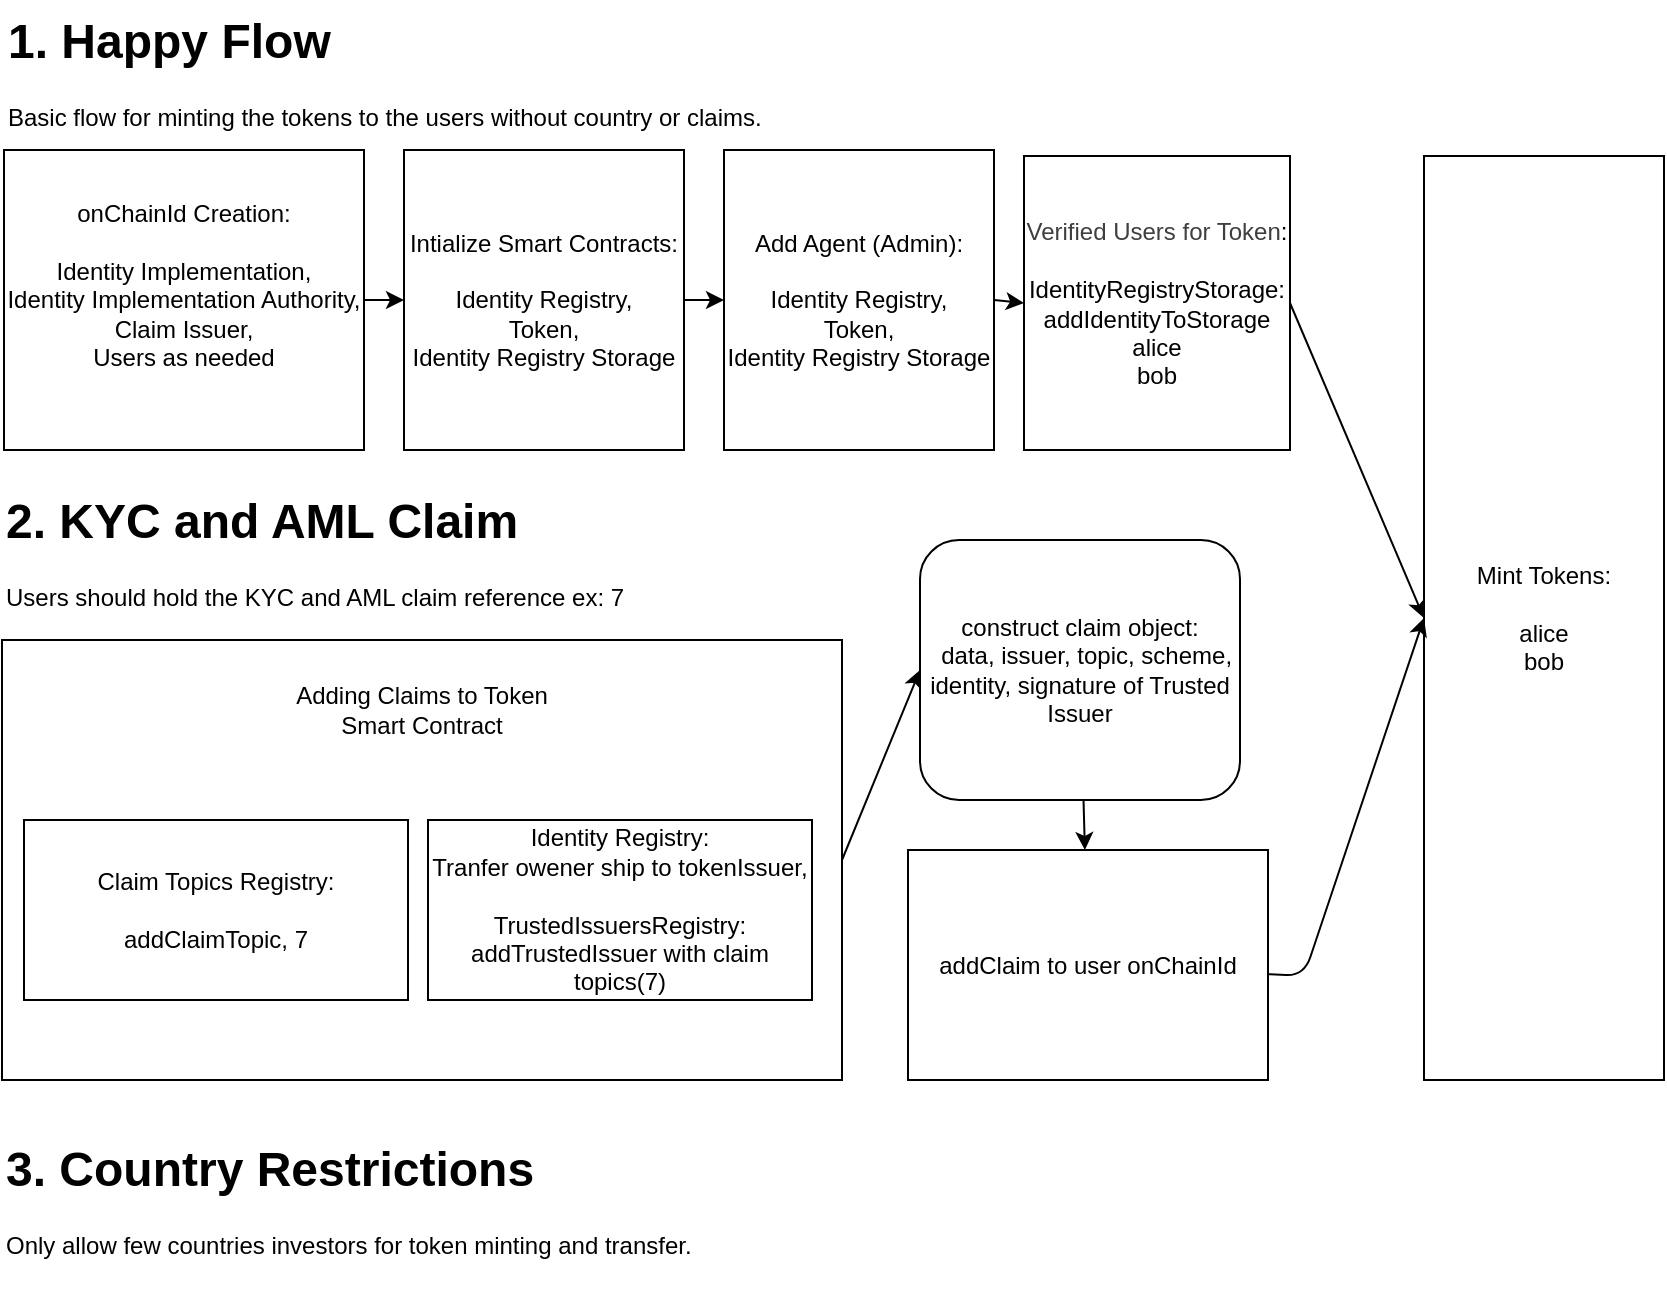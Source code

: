 <mxfile>
    <diagram id="R06ROpx_WzvDg-Q5mbAC" name="Page-1">
        <mxGraphModel dx="1060" dy="569" grid="1" gridSize="10" guides="1" tooltips="1" connect="1" arrows="1" fold="1" page="1" pageScale="1" pageWidth="850" pageHeight="1100" math="0" shadow="0">
            <root>
                <mxCell id="0"/>
                <mxCell id="1" parent="0"/>
                <mxCell id="22" style="edgeStyle=none;html=1;exitX=1;exitY=0.5;exitDx=0;exitDy=0;entryX=0;entryY=0.5;entryDx=0;entryDy=0;" edge="1" parent="1" source="11" target="13">
                    <mxGeometry relative="1" as="geometry"/>
                </mxCell>
                <mxCell id="11" value="&lt;span style=&quot;color: rgb(0, 0, 0); text-wrap-mode: nowrap;&quot;&gt;o&lt;/span&gt;&lt;span style=&quot;text-wrap-mode: nowrap; background-color: transparent;&quot;&gt;nChainId Creation:&lt;br&gt;&lt;/span&gt;&lt;br&gt;Identity Implementation,&lt;div&gt;&lt;span style=&quot;color: rgb(0, 0, 0);&quot;&gt;Identity Implementation Authority,&lt;/span&gt;&lt;/div&gt;&lt;div&gt;&lt;span style=&quot;color: rgb(0, 0, 0);&quot;&gt;&lt;span style=&quot;color: rgb(0, 0, 0);&quot;&gt;Claim Issuer,&lt;/span&gt;&lt;/span&gt;&lt;/div&gt;&lt;div&gt;&lt;span style=&quot;color: rgb(0, 0, 0);&quot;&gt;&lt;span style=&quot;color: rgb(0, 0, 0);&quot;&gt;Users as needed&lt;/span&gt;&lt;/span&gt;&lt;/div&gt;&lt;div&gt;&lt;span style=&quot;color: rgb(0, 0, 0);&quot;&gt;&lt;span style=&quot;color: rgb(0, 0, 0);&quot;&gt;&lt;br&gt;&lt;/span&gt;&lt;/span&gt;&lt;/div&gt;" style="rounded=0;whiteSpace=wrap;html=1;" vertex="1" parent="1">
                    <mxGeometry x="7" y="75" width="180" height="150" as="geometry"/>
                </mxCell>
                <mxCell id="26" style="edgeStyle=none;html=1;exitX=1;exitY=0.5;exitDx=0;exitDy=0;entryX=0;entryY=0.5;entryDx=0;entryDy=0;" edge="1" parent="1" source="13" target="16">
                    <mxGeometry relative="1" as="geometry"/>
                </mxCell>
                <mxCell id="13" value="&lt;span style=&quot;color: rgb(0, 0, 0); text-wrap-mode: nowrap;&quot;&gt;&lt;span style=&quot;color: rgb(0, 0, 0);&quot;&gt;Intialize Smart Contracts:&lt;/span&gt;&lt;/span&gt;&lt;div&gt;&lt;font color=&quot;#000000&quot;&gt;&lt;span style=&quot;text-wrap-mode: nowrap;&quot;&gt;&lt;br&gt;&lt;/span&gt;&lt;/font&gt;&lt;div&gt;&lt;span style=&quot;color: rgb(0, 0, 0); text-wrap-mode: nowrap;&quot;&gt;Identity Registry,&lt;/span&gt;&lt;div style=&quot;text-wrap-mode: nowrap;&quot;&gt;Token,&lt;/div&gt;&lt;div style=&quot;text-wrap-mode: nowrap;&quot;&gt;Identity Registry Storage&lt;/div&gt;&lt;/div&gt;&lt;/div&gt;" style="rounded=0;whiteSpace=wrap;html=1;" vertex="1" parent="1">
                    <mxGeometry x="207" y="75" width="140" height="150" as="geometry"/>
                </mxCell>
                <mxCell id="24" style="edgeStyle=none;html=1;exitX=1;exitY=0.5;exitDx=0;exitDy=0;entryX=0;entryY=0.5;entryDx=0;entryDy=0;" edge="1" parent="1" source="16" target="19">
                    <mxGeometry relative="1" as="geometry"/>
                </mxCell>
                <mxCell id="16" value="&lt;div&gt;&lt;span style=&quot;color: rgb(0, 0, 0); text-wrap-mode: nowrap;&quot;&gt;&lt;span style=&quot;color: rgb(0, 0, 0);&quot;&gt;Add Agent (Admin):&lt;/span&gt;&lt;/span&gt;&lt;/div&gt;&lt;div&gt;&lt;span style=&quot;color: rgb(0, 0, 0); text-wrap-mode: nowrap;&quot;&gt;&lt;span style=&quot;color: rgb(0, 0, 0);&quot;&gt;&lt;br&gt;&lt;/span&gt;&lt;/span&gt;&lt;/div&gt;&lt;span style=&quot;color: rgb(0, 0, 0); text-wrap-mode: nowrap;&quot;&gt;Identity Registry,&lt;/span&gt;&lt;div style=&quot;text-wrap-mode: nowrap;&quot;&gt;Token,&lt;/div&gt;&lt;div style=&quot;text-wrap-mode: nowrap;&quot;&gt;Identity Registry Storage&lt;/div&gt;" style="rounded=0;whiteSpace=wrap;html=1;" vertex="1" parent="1">
                    <mxGeometry x="367" y="75" width="135" height="150" as="geometry"/>
                </mxCell>
                <mxCell id="29" style="edgeStyle=none;html=1;exitX=1;exitY=0.5;exitDx=0;exitDy=0;entryX=0;entryY=0.5;entryDx=0;entryDy=0;" edge="1" parent="1" source="19" target="27">
                    <mxGeometry relative="1" as="geometry"/>
                </mxCell>
                <mxCell id="19" value="&lt;span style=&quot;color: rgb(63, 63, 63); text-wrap-mode: nowrap;&quot;&gt;Verified Users for Token&lt;/span&gt;&lt;span style=&quot;background-color: transparent;&quot;&gt;:&lt;/span&gt;&lt;div&gt;&lt;br&gt;IdentityRegistryStorage:&lt;br&gt;addIdentityToStorage&lt;br&gt;alice&lt;br&gt;bob&lt;/div&gt;" style="rounded=0;whiteSpace=wrap;html=1;" vertex="1" parent="1">
                    <mxGeometry x="517" y="78" width="133" height="147" as="geometry"/>
                </mxCell>
                <mxCell id="27" value="Mint Tokens:&lt;br&gt;&lt;br&gt;alice&lt;br&gt;bob" style="rounded=0;whiteSpace=wrap;html=1;" vertex="1" parent="1">
                    <mxGeometry x="717" y="78" width="120" height="462" as="geometry"/>
                </mxCell>
                <mxCell id="30" value="&lt;h1 style=&quot;margin-top: 0px;&quot;&gt;1. Happy Flow&lt;/h1&gt;&lt;p&gt;Basic flow for minting the tokens to the users without country or claims.&lt;/p&gt;" style="text;html=1;whiteSpace=wrap;overflow=hidden;rounded=0;" vertex="1" parent="1">
                    <mxGeometry x="7" width="450" height="70" as="geometry"/>
                </mxCell>
                <mxCell id="31" value="&lt;h1 style=&quot;margin-top: 0px;&quot;&gt;2. KYC and AML Claim&lt;/h1&gt;&lt;p&gt;Users should hold the KYC and AML claim reference ex: 7&lt;/p&gt;" style="text;html=1;whiteSpace=wrap;overflow=hidden;rounded=0;" vertex="1" parent="1">
                    <mxGeometry x="6" y="240" width="450" height="70" as="geometry"/>
                </mxCell>
                <mxCell id="46" style="edgeStyle=none;html=1;exitX=1;exitY=0.5;exitDx=0;exitDy=0;entryX=0;entryY=0.5;entryDx=0;entryDy=0;" edge="1" parent="1" source="35" target="41">
                    <mxGeometry relative="1" as="geometry">
                        <Array as="points"/>
                    </mxGeometry>
                </mxCell>
                <mxCell id="35" value="" style="rounded=0;whiteSpace=wrap;html=1;" vertex="1" parent="1">
                    <mxGeometry x="6" y="320" width="420" height="220" as="geometry"/>
                </mxCell>
                <mxCell id="32" value="Claim Topics Registry:&lt;br&gt;&lt;br&gt;addClaimTopic, 7" style="rounded=0;whiteSpace=wrap;html=1;" vertex="1" parent="1">
                    <mxGeometry x="17" y="410" width="192" height="90" as="geometry"/>
                </mxCell>
                <mxCell id="34" value="Identity Registry:&lt;br&gt;Tranfer owener ship to tokenIssuer,&lt;div&gt;&lt;br&gt;&lt;/div&gt;&lt;div&gt;TrustedIssuersRegistry:&lt;/div&gt;&lt;div&gt;addTrustedIssuer with claim topics(7)&lt;/div&gt;" style="rounded=0;whiteSpace=wrap;html=1;" vertex="1" parent="1">
                    <mxGeometry x="219" y="410" width="192" height="90" as="geometry"/>
                </mxCell>
                <mxCell id="36" value="Adding Claims to Token Smart Contract" style="text;html=1;align=center;verticalAlign=middle;whiteSpace=wrap;rounded=0;" vertex="1" parent="1">
                    <mxGeometry x="146" y="340" width="140" height="30" as="geometry"/>
                </mxCell>
                <mxCell id="44" value="" style="edgeStyle=none;html=1;" edge="1" parent="1" source="41" target="42">
                    <mxGeometry relative="1" as="geometry"/>
                </mxCell>
                <mxCell id="41" value="construct claim object:&lt;br&gt;&amp;nbsp; data, issuer, topic, scheme, identity, signature of Trusted Issuer" style="rounded=1;whiteSpace=wrap;html=1;glass=0;" vertex="1" parent="1">
                    <mxGeometry x="465" y="270" width="160" height="130" as="geometry"/>
                </mxCell>
                <mxCell id="47" style="edgeStyle=none;html=1;entryX=0;entryY=0.5;entryDx=0;entryDy=0;" edge="1" parent="1" source="42" target="27">
                    <mxGeometry relative="1" as="geometry">
                        <Array as="points">
                            <mxPoint x="657" y="488"/>
                        </Array>
                    </mxGeometry>
                </mxCell>
                <mxCell id="42" value="addClaim to user onChainId" style="rounded=0;whiteSpace=wrap;html=1;" vertex="1" parent="1">
                    <mxGeometry x="459" y="425" width="180" height="115" as="geometry"/>
                </mxCell>
                <mxCell id="48" value="&lt;h1 style=&quot;margin-top: 0px;&quot;&gt;3. Country Restrictions&lt;/h1&gt;&lt;p&gt;Only allow few countries investors for token minting and transfer.&lt;/p&gt;" style="text;html=1;whiteSpace=wrap;overflow=hidden;rounded=0;" vertex="1" parent="1">
                    <mxGeometry x="6" y="564" width="371" height="84" as="geometry"/>
                </mxCell>
            </root>
        </mxGraphModel>
    </diagram>
</mxfile>